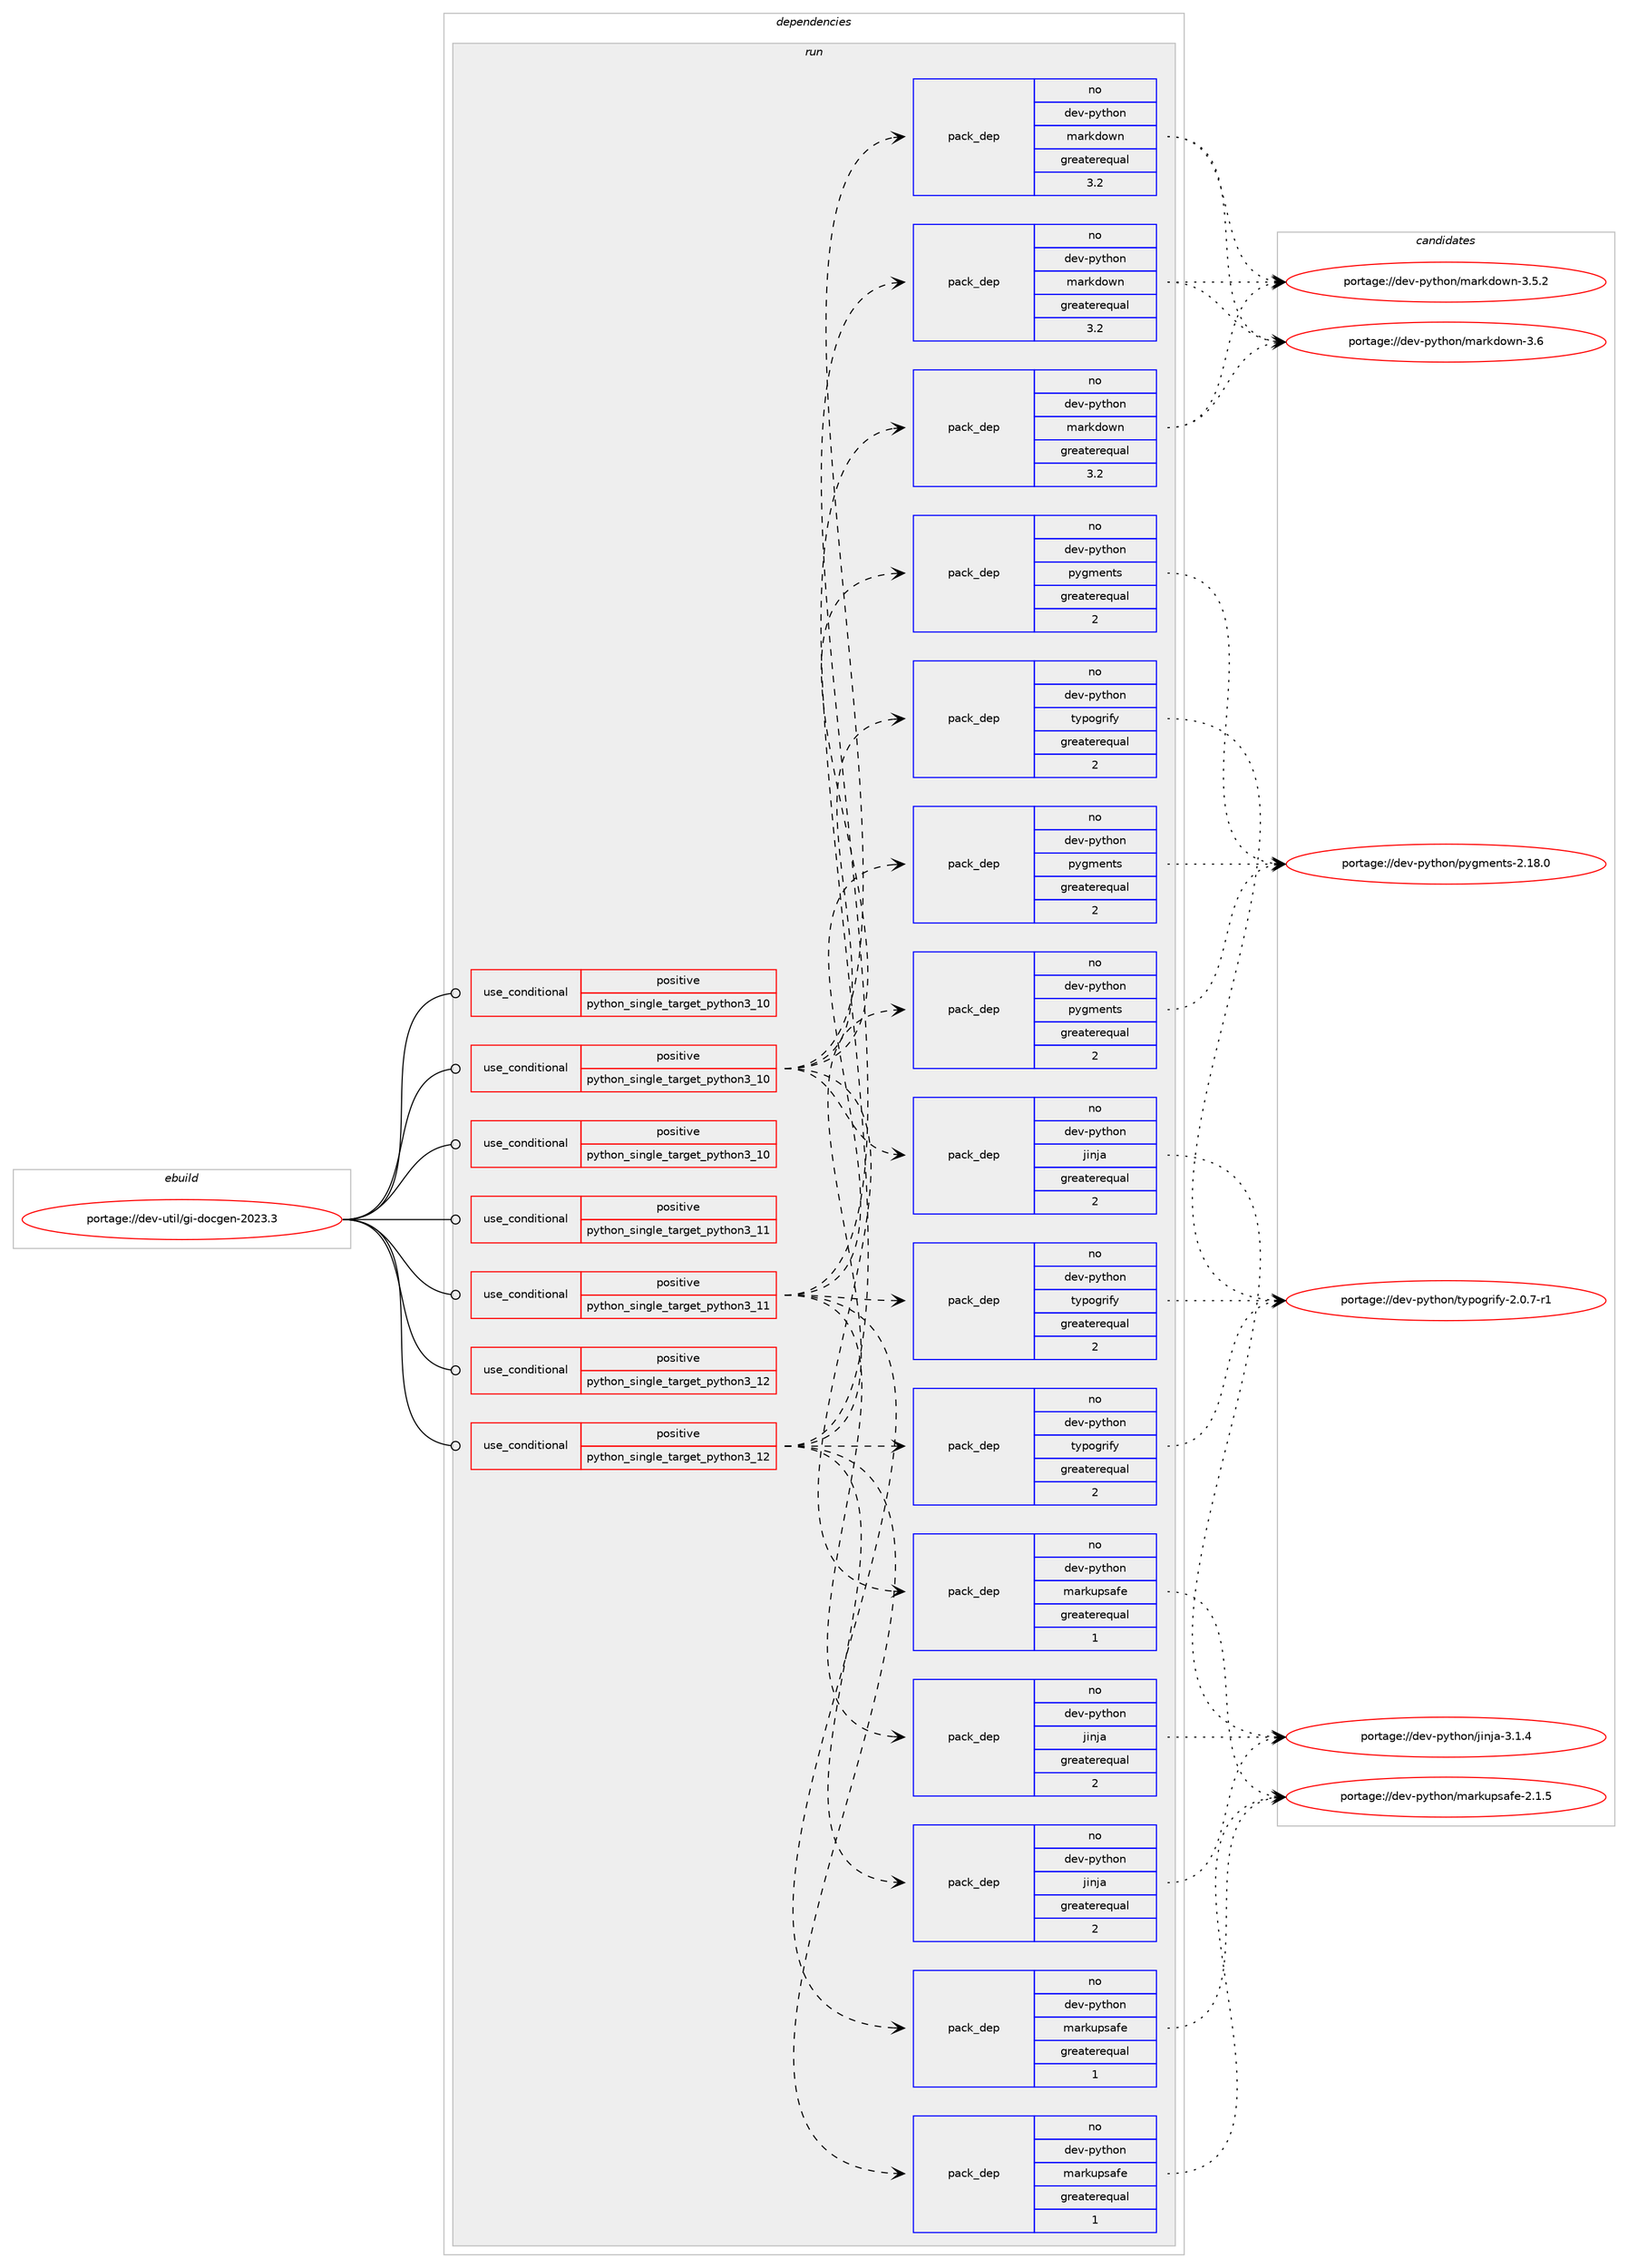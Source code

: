 digraph prolog {

# *************
# Graph options
# *************

newrank=true;
concentrate=true;
compound=true;
graph [rankdir=LR,fontname=Helvetica,fontsize=10,ranksep=1.5];#, ranksep=2.5, nodesep=0.2];
edge  [arrowhead=vee];
node  [fontname=Helvetica,fontsize=10];

# **********
# The ebuild
# **********

subgraph cluster_leftcol {
color=gray;
rank=same;
label=<<i>ebuild</i>>;
id [label="portage://dev-util/gi-docgen-2023.3", color=red, width=4, href="../dev-util/gi-docgen-2023.3.svg"];
}

# ****************
# The dependencies
# ****************

subgraph cluster_midcol {
color=gray;
label=<<i>dependencies</i>>;
subgraph cluster_compile {
fillcolor="#eeeeee";
style=filled;
label=<<i>compile</i>>;
}
subgraph cluster_compileandrun {
fillcolor="#eeeeee";
style=filled;
label=<<i>compile and run</i>>;
}
subgraph cluster_run {
fillcolor="#eeeeee";
style=filled;
label=<<i>run</i>>;
subgraph cond59137 {
dependency109916 [label=<<TABLE BORDER="0" CELLBORDER="1" CELLSPACING="0" CELLPADDING="4"><TR><TD ROWSPAN="3" CELLPADDING="10">use_conditional</TD></TR><TR><TD>positive</TD></TR><TR><TD>python_single_target_python3_10</TD></TR></TABLE>>, shape=none, color=red];
# *** BEGIN UNKNOWN DEPENDENCY TYPE (TODO) ***
# dependency109916 -> package_dependency(portage://dev-util/gi-docgen-2023.3,run,no,dev-lang,python,none,[,,],[slot(3.10)],[])
# *** END UNKNOWN DEPENDENCY TYPE (TODO) ***

}
id:e -> dependency109916:w [weight=20,style="solid",arrowhead="odot"];
subgraph cond59138 {
dependency109917 [label=<<TABLE BORDER="0" CELLBORDER="1" CELLSPACING="0" CELLPADDING="4"><TR><TD ROWSPAN="3" CELLPADDING="10">use_conditional</TD></TR><TR><TD>positive</TD></TR><TR><TD>python_single_target_python3_10</TD></TR></TABLE>>, shape=none, color=red];
subgraph pack49388 {
dependency109918 [label=<<TABLE BORDER="0" CELLBORDER="1" CELLSPACING="0" CELLPADDING="4" WIDTH="220"><TR><TD ROWSPAN="6" CELLPADDING="30">pack_dep</TD></TR><TR><TD WIDTH="110">no</TD></TR><TR><TD>dev-python</TD></TR><TR><TD>markdown</TD></TR><TR><TD>greaterequal</TD></TR><TR><TD>3.2</TD></TR></TABLE>>, shape=none, color=blue];
}
dependency109917:e -> dependency109918:w [weight=20,style="dashed",arrowhead="vee"];
subgraph pack49389 {
dependency109919 [label=<<TABLE BORDER="0" CELLBORDER="1" CELLSPACING="0" CELLPADDING="4" WIDTH="220"><TR><TD ROWSPAN="6" CELLPADDING="30">pack_dep</TD></TR><TR><TD WIDTH="110">no</TD></TR><TR><TD>dev-python</TD></TR><TR><TD>markupsafe</TD></TR><TR><TD>greaterequal</TD></TR><TR><TD>1</TD></TR></TABLE>>, shape=none, color=blue];
}
dependency109917:e -> dependency109919:w [weight=20,style="dashed",arrowhead="vee"];
# *** BEGIN UNKNOWN DEPENDENCY TYPE (TODO) ***
# dependency109917 -> package_dependency(portage://dev-util/gi-docgen-2023.3,run,no,dev-python,packaging,none,[,,],[],[use(enable(python_targets_python3_10),negative)])
# *** END UNKNOWN DEPENDENCY TYPE (TODO) ***

subgraph pack49390 {
dependency109920 [label=<<TABLE BORDER="0" CELLBORDER="1" CELLSPACING="0" CELLPADDING="4" WIDTH="220"><TR><TD ROWSPAN="6" CELLPADDING="30">pack_dep</TD></TR><TR><TD WIDTH="110">no</TD></TR><TR><TD>dev-python</TD></TR><TR><TD>pygments</TD></TR><TR><TD>greaterequal</TD></TR><TR><TD>2</TD></TR></TABLE>>, shape=none, color=blue];
}
dependency109917:e -> dependency109920:w [weight=20,style="dashed",arrowhead="vee"];
subgraph pack49391 {
dependency109921 [label=<<TABLE BORDER="0" CELLBORDER="1" CELLSPACING="0" CELLPADDING="4" WIDTH="220"><TR><TD ROWSPAN="6" CELLPADDING="30">pack_dep</TD></TR><TR><TD WIDTH="110">no</TD></TR><TR><TD>dev-python</TD></TR><TR><TD>jinja</TD></TR><TR><TD>greaterequal</TD></TR><TR><TD>2</TD></TR></TABLE>>, shape=none, color=blue];
}
dependency109917:e -> dependency109921:w [weight=20,style="dashed",arrowhead="vee"];
subgraph pack49392 {
dependency109922 [label=<<TABLE BORDER="0" CELLBORDER="1" CELLSPACING="0" CELLPADDING="4" WIDTH="220"><TR><TD ROWSPAN="6" CELLPADDING="30">pack_dep</TD></TR><TR><TD WIDTH="110">no</TD></TR><TR><TD>dev-python</TD></TR><TR><TD>typogrify</TD></TR><TR><TD>greaterequal</TD></TR><TR><TD>2</TD></TR></TABLE>>, shape=none, color=blue];
}
dependency109917:e -> dependency109922:w [weight=20,style="dashed",arrowhead="vee"];
}
id:e -> dependency109917:w [weight=20,style="solid",arrowhead="odot"];
subgraph cond59139 {
dependency109923 [label=<<TABLE BORDER="0" CELLBORDER="1" CELLSPACING="0" CELLPADDING="4"><TR><TD ROWSPAN="3" CELLPADDING="10">use_conditional</TD></TR><TR><TD>positive</TD></TR><TR><TD>python_single_target_python3_10</TD></TR></TABLE>>, shape=none, color=red];
# *** BEGIN UNKNOWN DEPENDENCY TYPE (TODO) ***
# dependency109923 -> package_dependency(portage://dev-util/gi-docgen-2023.3,run,no,dev-python,tomli,none,[,,],[],[use(enable(python_targets_python3_10),negative)])
# *** END UNKNOWN DEPENDENCY TYPE (TODO) ***

}
id:e -> dependency109923:w [weight=20,style="solid",arrowhead="odot"];
subgraph cond59140 {
dependency109924 [label=<<TABLE BORDER="0" CELLBORDER="1" CELLSPACING="0" CELLPADDING="4"><TR><TD ROWSPAN="3" CELLPADDING="10">use_conditional</TD></TR><TR><TD>positive</TD></TR><TR><TD>python_single_target_python3_11</TD></TR></TABLE>>, shape=none, color=red];
# *** BEGIN UNKNOWN DEPENDENCY TYPE (TODO) ***
# dependency109924 -> package_dependency(portage://dev-util/gi-docgen-2023.3,run,no,dev-lang,python,none,[,,],[slot(3.11)],[])
# *** END UNKNOWN DEPENDENCY TYPE (TODO) ***

}
id:e -> dependency109924:w [weight=20,style="solid",arrowhead="odot"];
subgraph cond59141 {
dependency109925 [label=<<TABLE BORDER="0" CELLBORDER="1" CELLSPACING="0" CELLPADDING="4"><TR><TD ROWSPAN="3" CELLPADDING="10">use_conditional</TD></TR><TR><TD>positive</TD></TR><TR><TD>python_single_target_python3_11</TD></TR></TABLE>>, shape=none, color=red];
subgraph pack49393 {
dependency109926 [label=<<TABLE BORDER="0" CELLBORDER="1" CELLSPACING="0" CELLPADDING="4" WIDTH="220"><TR><TD ROWSPAN="6" CELLPADDING="30">pack_dep</TD></TR><TR><TD WIDTH="110">no</TD></TR><TR><TD>dev-python</TD></TR><TR><TD>markdown</TD></TR><TR><TD>greaterequal</TD></TR><TR><TD>3.2</TD></TR></TABLE>>, shape=none, color=blue];
}
dependency109925:e -> dependency109926:w [weight=20,style="dashed",arrowhead="vee"];
subgraph pack49394 {
dependency109927 [label=<<TABLE BORDER="0" CELLBORDER="1" CELLSPACING="0" CELLPADDING="4" WIDTH="220"><TR><TD ROWSPAN="6" CELLPADDING="30">pack_dep</TD></TR><TR><TD WIDTH="110">no</TD></TR><TR><TD>dev-python</TD></TR><TR><TD>markupsafe</TD></TR><TR><TD>greaterequal</TD></TR><TR><TD>1</TD></TR></TABLE>>, shape=none, color=blue];
}
dependency109925:e -> dependency109927:w [weight=20,style="dashed",arrowhead="vee"];
# *** BEGIN UNKNOWN DEPENDENCY TYPE (TODO) ***
# dependency109925 -> package_dependency(portage://dev-util/gi-docgen-2023.3,run,no,dev-python,packaging,none,[,,],[],[use(enable(python_targets_python3_11),negative)])
# *** END UNKNOWN DEPENDENCY TYPE (TODO) ***

subgraph pack49395 {
dependency109928 [label=<<TABLE BORDER="0" CELLBORDER="1" CELLSPACING="0" CELLPADDING="4" WIDTH="220"><TR><TD ROWSPAN="6" CELLPADDING="30">pack_dep</TD></TR><TR><TD WIDTH="110">no</TD></TR><TR><TD>dev-python</TD></TR><TR><TD>pygments</TD></TR><TR><TD>greaterequal</TD></TR><TR><TD>2</TD></TR></TABLE>>, shape=none, color=blue];
}
dependency109925:e -> dependency109928:w [weight=20,style="dashed",arrowhead="vee"];
subgraph pack49396 {
dependency109929 [label=<<TABLE BORDER="0" CELLBORDER="1" CELLSPACING="0" CELLPADDING="4" WIDTH="220"><TR><TD ROWSPAN="6" CELLPADDING="30">pack_dep</TD></TR><TR><TD WIDTH="110">no</TD></TR><TR><TD>dev-python</TD></TR><TR><TD>jinja</TD></TR><TR><TD>greaterequal</TD></TR><TR><TD>2</TD></TR></TABLE>>, shape=none, color=blue];
}
dependency109925:e -> dependency109929:w [weight=20,style="dashed",arrowhead="vee"];
subgraph pack49397 {
dependency109930 [label=<<TABLE BORDER="0" CELLBORDER="1" CELLSPACING="0" CELLPADDING="4" WIDTH="220"><TR><TD ROWSPAN="6" CELLPADDING="30">pack_dep</TD></TR><TR><TD WIDTH="110">no</TD></TR><TR><TD>dev-python</TD></TR><TR><TD>typogrify</TD></TR><TR><TD>greaterequal</TD></TR><TR><TD>2</TD></TR></TABLE>>, shape=none, color=blue];
}
dependency109925:e -> dependency109930:w [weight=20,style="dashed",arrowhead="vee"];
}
id:e -> dependency109925:w [weight=20,style="solid",arrowhead="odot"];
subgraph cond59142 {
dependency109931 [label=<<TABLE BORDER="0" CELLBORDER="1" CELLSPACING="0" CELLPADDING="4"><TR><TD ROWSPAN="3" CELLPADDING="10">use_conditional</TD></TR><TR><TD>positive</TD></TR><TR><TD>python_single_target_python3_12</TD></TR></TABLE>>, shape=none, color=red];
# *** BEGIN UNKNOWN DEPENDENCY TYPE (TODO) ***
# dependency109931 -> package_dependency(portage://dev-util/gi-docgen-2023.3,run,no,dev-lang,python,none,[,,],[slot(3.12)],[])
# *** END UNKNOWN DEPENDENCY TYPE (TODO) ***

}
id:e -> dependency109931:w [weight=20,style="solid",arrowhead="odot"];
subgraph cond59143 {
dependency109932 [label=<<TABLE BORDER="0" CELLBORDER="1" CELLSPACING="0" CELLPADDING="4"><TR><TD ROWSPAN="3" CELLPADDING="10">use_conditional</TD></TR><TR><TD>positive</TD></TR><TR><TD>python_single_target_python3_12</TD></TR></TABLE>>, shape=none, color=red];
subgraph pack49398 {
dependency109933 [label=<<TABLE BORDER="0" CELLBORDER="1" CELLSPACING="0" CELLPADDING="4" WIDTH="220"><TR><TD ROWSPAN="6" CELLPADDING="30">pack_dep</TD></TR><TR><TD WIDTH="110">no</TD></TR><TR><TD>dev-python</TD></TR><TR><TD>markdown</TD></TR><TR><TD>greaterequal</TD></TR><TR><TD>3.2</TD></TR></TABLE>>, shape=none, color=blue];
}
dependency109932:e -> dependency109933:w [weight=20,style="dashed",arrowhead="vee"];
subgraph pack49399 {
dependency109934 [label=<<TABLE BORDER="0" CELLBORDER="1" CELLSPACING="0" CELLPADDING="4" WIDTH="220"><TR><TD ROWSPAN="6" CELLPADDING="30">pack_dep</TD></TR><TR><TD WIDTH="110">no</TD></TR><TR><TD>dev-python</TD></TR><TR><TD>markupsafe</TD></TR><TR><TD>greaterequal</TD></TR><TR><TD>1</TD></TR></TABLE>>, shape=none, color=blue];
}
dependency109932:e -> dependency109934:w [weight=20,style="dashed",arrowhead="vee"];
# *** BEGIN UNKNOWN DEPENDENCY TYPE (TODO) ***
# dependency109932 -> package_dependency(portage://dev-util/gi-docgen-2023.3,run,no,dev-python,packaging,none,[,,],[],[use(enable(python_targets_python3_12),negative)])
# *** END UNKNOWN DEPENDENCY TYPE (TODO) ***

subgraph pack49400 {
dependency109935 [label=<<TABLE BORDER="0" CELLBORDER="1" CELLSPACING="0" CELLPADDING="4" WIDTH="220"><TR><TD ROWSPAN="6" CELLPADDING="30">pack_dep</TD></TR><TR><TD WIDTH="110">no</TD></TR><TR><TD>dev-python</TD></TR><TR><TD>pygments</TD></TR><TR><TD>greaterequal</TD></TR><TR><TD>2</TD></TR></TABLE>>, shape=none, color=blue];
}
dependency109932:e -> dependency109935:w [weight=20,style="dashed",arrowhead="vee"];
subgraph pack49401 {
dependency109936 [label=<<TABLE BORDER="0" CELLBORDER="1" CELLSPACING="0" CELLPADDING="4" WIDTH="220"><TR><TD ROWSPAN="6" CELLPADDING="30">pack_dep</TD></TR><TR><TD WIDTH="110">no</TD></TR><TR><TD>dev-python</TD></TR><TR><TD>jinja</TD></TR><TR><TD>greaterequal</TD></TR><TR><TD>2</TD></TR></TABLE>>, shape=none, color=blue];
}
dependency109932:e -> dependency109936:w [weight=20,style="dashed",arrowhead="vee"];
subgraph pack49402 {
dependency109937 [label=<<TABLE BORDER="0" CELLBORDER="1" CELLSPACING="0" CELLPADDING="4" WIDTH="220"><TR><TD ROWSPAN="6" CELLPADDING="30">pack_dep</TD></TR><TR><TD WIDTH="110">no</TD></TR><TR><TD>dev-python</TD></TR><TR><TD>typogrify</TD></TR><TR><TD>greaterequal</TD></TR><TR><TD>2</TD></TR></TABLE>>, shape=none, color=blue];
}
dependency109932:e -> dependency109937:w [weight=20,style="dashed",arrowhead="vee"];
}
id:e -> dependency109932:w [weight=20,style="solid",arrowhead="odot"];
}
}

# **************
# The candidates
# **************

subgraph cluster_choices {
rank=same;
color=gray;
label=<<i>candidates</i>>;

subgraph choice49388 {
color=black;
nodesep=1;
choice100101118451121211161041111104710997114107100111119110455146534650 [label="portage://dev-python/markdown-3.5.2", color=red, width=4,href="../dev-python/markdown-3.5.2.svg"];
choice10010111845112121116104111110471099711410710011111911045514654 [label="portage://dev-python/markdown-3.6", color=red, width=4,href="../dev-python/markdown-3.6.svg"];
dependency109918:e -> choice100101118451121211161041111104710997114107100111119110455146534650:w [style=dotted,weight="100"];
dependency109918:e -> choice10010111845112121116104111110471099711410710011111911045514654:w [style=dotted,weight="100"];
}
subgraph choice49389 {
color=black;
nodesep=1;
choice10010111845112121116104111110471099711410711711211597102101455046494653 [label="portage://dev-python/markupsafe-2.1.5", color=red, width=4,href="../dev-python/markupsafe-2.1.5.svg"];
dependency109919:e -> choice10010111845112121116104111110471099711410711711211597102101455046494653:w [style=dotted,weight="100"];
}
subgraph choice49390 {
color=black;
nodesep=1;
choice100101118451121211161041111104711212110310910111011611545504649564648 [label="portage://dev-python/pygments-2.18.0", color=red, width=4,href="../dev-python/pygments-2.18.0.svg"];
dependency109920:e -> choice100101118451121211161041111104711212110310910111011611545504649564648:w [style=dotted,weight="100"];
}
subgraph choice49391 {
color=black;
nodesep=1;
choice100101118451121211161041111104710610511010697455146494652 [label="portage://dev-python/jinja-3.1.4", color=red, width=4,href="../dev-python/jinja-3.1.4.svg"];
dependency109921:e -> choice100101118451121211161041111104710610511010697455146494652:w [style=dotted,weight="100"];
}
subgraph choice49392 {
color=black;
nodesep=1;
choice10010111845112121116104111110471161211121111031141051021214550464846554511449 [label="portage://dev-python/typogrify-2.0.7-r1", color=red, width=4,href="../dev-python/typogrify-2.0.7-r1.svg"];
dependency109922:e -> choice10010111845112121116104111110471161211121111031141051021214550464846554511449:w [style=dotted,weight="100"];
}
subgraph choice49393 {
color=black;
nodesep=1;
choice100101118451121211161041111104710997114107100111119110455146534650 [label="portage://dev-python/markdown-3.5.2", color=red, width=4,href="../dev-python/markdown-3.5.2.svg"];
choice10010111845112121116104111110471099711410710011111911045514654 [label="portage://dev-python/markdown-3.6", color=red, width=4,href="../dev-python/markdown-3.6.svg"];
dependency109926:e -> choice100101118451121211161041111104710997114107100111119110455146534650:w [style=dotted,weight="100"];
dependency109926:e -> choice10010111845112121116104111110471099711410710011111911045514654:w [style=dotted,weight="100"];
}
subgraph choice49394 {
color=black;
nodesep=1;
choice10010111845112121116104111110471099711410711711211597102101455046494653 [label="portage://dev-python/markupsafe-2.1.5", color=red, width=4,href="../dev-python/markupsafe-2.1.5.svg"];
dependency109927:e -> choice10010111845112121116104111110471099711410711711211597102101455046494653:w [style=dotted,weight="100"];
}
subgraph choice49395 {
color=black;
nodesep=1;
choice100101118451121211161041111104711212110310910111011611545504649564648 [label="portage://dev-python/pygments-2.18.0", color=red, width=4,href="../dev-python/pygments-2.18.0.svg"];
dependency109928:e -> choice100101118451121211161041111104711212110310910111011611545504649564648:w [style=dotted,weight="100"];
}
subgraph choice49396 {
color=black;
nodesep=1;
choice100101118451121211161041111104710610511010697455146494652 [label="portage://dev-python/jinja-3.1.4", color=red, width=4,href="../dev-python/jinja-3.1.4.svg"];
dependency109929:e -> choice100101118451121211161041111104710610511010697455146494652:w [style=dotted,weight="100"];
}
subgraph choice49397 {
color=black;
nodesep=1;
choice10010111845112121116104111110471161211121111031141051021214550464846554511449 [label="portage://dev-python/typogrify-2.0.7-r1", color=red, width=4,href="../dev-python/typogrify-2.0.7-r1.svg"];
dependency109930:e -> choice10010111845112121116104111110471161211121111031141051021214550464846554511449:w [style=dotted,weight="100"];
}
subgraph choice49398 {
color=black;
nodesep=1;
choice100101118451121211161041111104710997114107100111119110455146534650 [label="portage://dev-python/markdown-3.5.2", color=red, width=4,href="../dev-python/markdown-3.5.2.svg"];
choice10010111845112121116104111110471099711410710011111911045514654 [label="portage://dev-python/markdown-3.6", color=red, width=4,href="../dev-python/markdown-3.6.svg"];
dependency109933:e -> choice100101118451121211161041111104710997114107100111119110455146534650:w [style=dotted,weight="100"];
dependency109933:e -> choice10010111845112121116104111110471099711410710011111911045514654:w [style=dotted,weight="100"];
}
subgraph choice49399 {
color=black;
nodesep=1;
choice10010111845112121116104111110471099711410711711211597102101455046494653 [label="portage://dev-python/markupsafe-2.1.5", color=red, width=4,href="../dev-python/markupsafe-2.1.5.svg"];
dependency109934:e -> choice10010111845112121116104111110471099711410711711211597102101455046494653:w [style=dotted,weight="100"];
}
subgraph choice49400 {
color=black;
nodesep=1;
choice100101118451121211161041111104711212110310910111011611545504649564648 [label="portage://dev-python/pygments-2.18.0", color=red, width=4,href="../dev-python/pygments-2.18.0.svg"];
dependency109935:e -> choice100101118451121211161041111104711212110310910111011611545504649564648:w [style=dotted,weight="100"];
}
subgraph choice49401 {
color=black;
nodesep=1;
choice100101118451121211161041111104710610511010697455146494652 [label="portage://dev-python/jinja-3.1.4", color=red, width=4,href="../dev-python/jinja-3.1.4.svg"];
dependency109936:e -> choice100101118451121211161041111104710610511010697455146494652:w [style=dotted,weight="100"];
}
subgraph choice49402 {
color=black;
nodesep=1;
choice10010111845112121116104111110471161211121111031141051021214550464846554511449 [label="portage://dev-python/typogrify-2.0.7-r1", color=red, width=4,href="../dev-python/typogrify-2.0.7-r1.svg"];
dependency109937:e -> choice10010111845112121116104111110471161211121111031141051021214550464846554511449:w [style=dotted,weight="100"];
}
}

}
